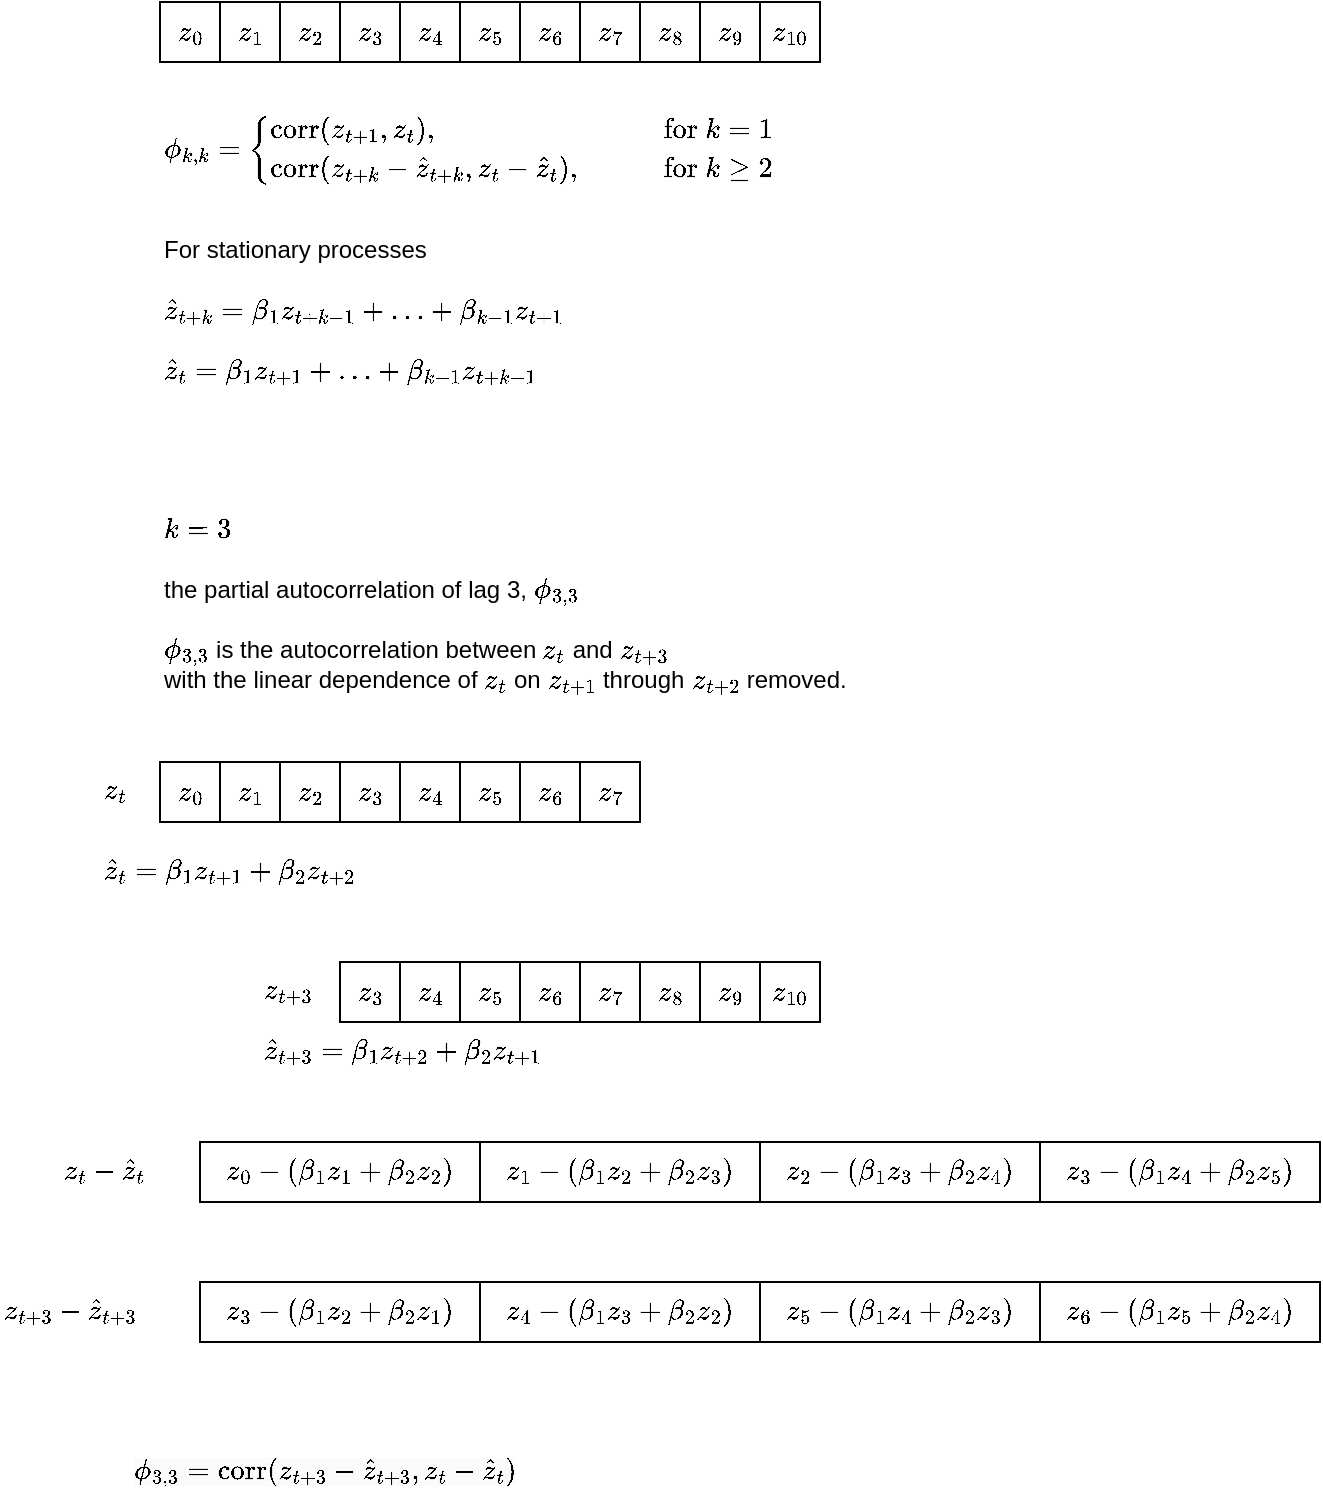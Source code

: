 <mxfile version="24.7.17">
  <diagram name="Page-1" id="JVgh-mQUHA_Rs3axe7Js">
    <mxGraphModel dx="2692" dy="1852" grid="1" gridSize="10" guides="1" tooltips="1" connect="1" arrows="1" fold="1" page="1" pageScale="1" pageWidth="827" pageHeight="1169" math="1" shadow="0">
      <root>
        <mxCell id="0" />
        <mxCell id="1" parent="0" />
        <mxCell id="Wx0MZx43W5k0n4hnPmrW-1" value="\(z_0\)" style="rounded=0;whiteSpace=wrap;html=1;" vertex="1" parent="1">
          <mxGeometry x="-760" y="-240" width="30" height="30" as="geometry" />
        </mxCell>
        <mxCell id="Wx0MZx43W5k0n4hnPmrW-2" value="\(z_1\)" style="rounded=0;whiteSpace=wrap;html=1;" vertex="1" parent="1">
          <mxGeometry x="-730" y="-240" width="30" height="30" as="geometry" />
        </mxCell>
        <mxCell id="Wx0MZx43W5k0n4hnPmrW-3" value="\(z_2\)" style="rounded=0;whiteSpace=wrap;html=1;" vertex="1" parent="1">
          <mxGeometry x="-700" y="-240" width="30" height="30" as="geometry" />
        </mxCell>
        <mxCell id="Wx0MZx43W5k0n4hnPmrW-4" value="\(z_3\)" style="rounded=0;whiteSpace=wrap;html=1;" vertex="1" parent="1">
          <mxGeometry x="-670" y="-240" width="30" height="30" as="geometry" />
        </mxCell>
        <mxCell id="Wx0MZx43W5k0n4hnPmrW-5" value="\(z_4\)" style="rounded=0;whiteSpace=wrap;html=1;" vertex="1" parent="1">
          <mxGeometry x="-640" y="-240" width="30" height="30" as="geometry" />
        </mxCell>
        <mxCell id="Wx0MZx43W5k0n4hnPmrW-6" value="\(z_5\)" style="rounded=0;whiteSpace=wrap;html=1;" vertex="1" parent="1">
          <mxGeometry x="-610" y="-240" width="30" height="30" as="geometry" />
        </mxCell>
        <mxCell id="Wx0MZx43W5k0n4hnPmrW-7" value="\(z_6\)" style="rounded=0;whiteSpace=wrap;html=1;" vertex="1" parent="1">
          <mxGeometry x="-580" y="-240" width="30" height="30" as="geometry" />
        </mxCell>
        <mxCell id="Wx0MZx43W5k0n4hnPmrW-8" value="\(z_7\)" style="rounded=0;whiteSpace=wrap;html=1;" vertex="1" parent="1">
          <mxGeometry x="-550" y="-240" width="30" height="30" as="geometry" />
        </mxCell>
        <mxCell id="Wx0MZx43W5k0n4hnPmrW-9" value="\(z_8\)" style="rounded=0;whiteSpace=wrap;html=1;" vertex="1" parent="1">
          <mxGeometry x="-520" y="-240" width="30" height="30" as="geometry" />
        </mxCell>
        <mxCell id="Wx0MZx43W5k0n4hnPmrW-10" value="\(z_9\)" style="rounded=0;whiteSpace=wrap;html=1;" vertex="1" parent="1">
          <mxGeometry x="-490" y="-240" width="30" height="30" as="geometry" />
        </mxCell>
        <mxCell id="Wx0MZx43W5k0n4hnPmrW-11" value="\(z_{10}\)" style="rounded=0;whiteSpace=wrap;html=1;" vertex="1" parent="1">
          <mxGeometry x="-460" y="-240" width="30" height="30" as="geometry" />
        </mxCell>
        <mxCell id="Wx0MZx43W5k0n4hnPmrW-13" value="\(&lt;br&gt;\begin{align*}&lt;br&gt;\phi_{k,k} = &lt;br&gt;&amp;nbsp; \left\{&lt;br&gt;&amp;nbsp; \begin{aligned}&lt;br&gt;&amp;nbsp; &amp;nbsp; &amp;nbsp;&amp;amp;\operatorname{corr}(z_{t+1}, z_t), \quad &amp;amp;\text{for } k=1 \\&lt;br&gt;&amp;nbsp; &amp;nbsp; &amp;nbsp;&amp;amp;\operatorname{corr}(z_{t+k} - \hat{z}_{t+k}, z_{t} - \hat{z}_t), \quad &amp;amp;\text{for } k \geq 2&lt;br&gt;&amp;nbsp; \end{aligned}&lt;br&gt;&amp;nbsp; \right.&lt;br&gt;\end{align*}\)" style="text;html=1;align=left;verticalAlign=top;rounded=0;" vertex="1" parent="1">
          <mxGeometry x="-760" y="-190" width="320" height="50" as="geometry" />
        </mxCell>
        <mxCell id="Wx0MZx43W5k0n4hnPmrW-14" value="\(k=3\)" style="text;html=1;align=left;verticalAlign=top;whiteSpace=wrap;rounded=0;" vertex="1" parent="1">
          <mxGeometry x="-760" y="10" width="30" height="30" as="geometry" />
        </mxCell>
        <mxCell id="Wx0MZx43W5k0n4hnPmrW-15" value="\(\phi_{3,3}\) is the autocorrelation between \(z_t\) and \(z_{t+3}\)&lt;br&gt;with the linear dependence of \(z_t\) on \(z_{t+1}\) through \(z_{t+2}\) removed.&lt;span style=&quot;background-color: initial;&quot;&gt;&amp;nbsp;&lt;/span&gt;" style="text;html=1;align=left;verticalAlign=top;rounded=0;" vertex="1" parent="1">
          <mxGeometry x="-760" y="70" width="250" height="30" as="geometry" />
        </mxCell>
        <mxCell id="Wx0MZx43W5k0n4hnPmrW-16" value="the partial autocorrelation of lag 3, \(\phi_{3, 3}\)" style="text;html=1;align=left;verticalAlign=top;rounded=0;" vertex="1" parent="1">
          <mxGeometry x="-760" y="40" width="220" height="20" as="geometry" />
        </mxCell>
        <mxCell id="Wx0MZx43W5k0n4hnPmrW-17" value="\(z_0\)" style="rounded=0;whiteSpace=wrap;html=1;" vertex="1" parent="1">
          <mxGeometry x="-760" y="140" width="30" height="30" as="geometry" />
        </mxCell>
        <mxCell id="Wx0MZx43W5k0n4hnPmrW-18" value="\(z_1\)" style="rounded=0;whiteSpace=wrap;html=1;" vertex="1" parent="1">
          <mxGeometry x="-730" y="140" width="30" height="30" as="geometry" />
        </mxCell>
        <mxCell id="Wx0MZx43W5k0n4hnPmrW-19" value="\(z_2\)" style="rounded=0;whiteSpace=wrap;html=1;" vertex="1" parent="1">
          <mxGeometry x="-700" y="140" width="30" height="30" as="geometry" />
        </mxCell>
        <mxCell id="Wx0MZx43W5k0n4hnPmrW-20" value="\(z_3\)" style="rounded=0;whiteSpace=wrap;html=1;" vertex="1" parent="1">
          <mxGeometry x="-670" y="140" width="30" height="30" as="geometry" />
        </mxCell>
        <mxCell id="Wx0MZx43W5k0n4hnPmrW-21" value="\(z_4\)" style="rounded=0;whiteSpace=wrap;html=1;" vertex="1" parent="1">
          <mxGeometry x="-640" y="140" width="30" height="30" as="geometry" />
        </mxCell>
        <mxCell id="Wx0MZx43W5k0n4hnPmrW-22" value="\(z_5\)" style="rounded=0;whiteSpace=wrap;html=1;" vertex="1" parent="1">
          <mxGeometry x="-610" y="140" width="30" height="30" as="geometry" />
        </mxCell>
        <mxCell id="Wx0MZx43W5k0n4hnPmrW-23" value="\(z_6\)" style="rounded=0;whiteSpace=wrap;html=1;" vertex="1" parent="1">
          <mxGeometry x="-580" y="140" width="30" height="30" as="geometry" />
        </mxCell>
        <mxCell id="Wx0MZx43W5k0n4hnPmrW-24" value="\(z_7\)" style="rounded=0;whiteSpace=wrap;html=1;" vertex="1" parent="1">
          <mxGeometry x="-550" y="140" width="30" height="30" as="geometry" />
        </mxCell>
        <mxCell id="Wx0MZx43W5k0n4hnPmrW-28" value="\(z_3\)" style="rounded=0;whiteSpace=wrap;html=1;" vertex="1" parent="1">
          <mxGeometry x="-670" y="240" width="30" height="30" as="geometry" />
        </mxCell>
        <mxCell id="Wx0MZx43W5k0n4hnPmrW-29" value="\(z_4\)" style="rounded=0;whiteSpace=wrap;html=1;" vertex="1" parent="1">
          <mxGeometry x="-640" y="240" width="30" height="30" as="geometry" />
        </mxCell>
        <mxCell id="Wx0MZx43W5k0n4hnPmrW-30" value="\(z_5\)" style="rounded=0;whiteSpace=wrap;html=1;" vertex="1" parent="1">
          <mxGeometry x="-610" y="240" width="30" height="30" as="geometry" />
        </mxCell>
        <mxCell id="Wx0MZx43W5k0n4hnPmrW-31" value="\(z_6\)" style="rounded=0;whiteSpace=wrap;html=1;" vertex="1" parent="1">
          <mxGeometry x="-580" y="240" width="30" height="30" as="geometry" />
        </mxCell>
        <mxCell id="Wx0MZx43W5k0n4hnPmrW-32" value="\(z_7\)" style="rounded=0;whiteSpace=wrap;html=1;" vertex="1" parent="1">
          <mxGeometry x="-550" y="240" width="30" height="30" as="geometry" />
        </mxCell>
        <mxCell id="Wx0MZx43W5k0n4hnPmrW-33" value="\(z_8\)" style="rounded=0;whiteSpace=wrap;html=1;" vertex="1" parent="1">
          <mxGeometry x="-520" y="240" width="30" height="30" as="geometry" />
        </mxCell>
        <mxCell id="Wx0MZx43W5k0n4hnPmrW-34" value="\(z_9\)" style="rounded=0;whiteSpace=wrap;html=1;" vertex="1" parent="1">
          <mxGeometry x="-490" y="240" width="30" height="30" as="geometry" />
        </mxCell>
        <mxCell id="Wx0MZx43W5k0n4hnPmrW-35" value="\(z_{10}\)" style="rounded=0;whiteSpace=wrap;html=1;" vertex="1" parent="1">
          <mxGeometry x="-460" y="240" width="30" height="30" as="geometry" />
        </mxCell>
        <mxCell id="Wx0MZx43W5k0n4hnPmrW-36" value="For stationary processes" style="text;html=1;align=left;verticalAlign=top;rounded=0;" vertex="1" parent="1">
          <mxGeometry x="-760" y="-130" width="220" height="20" as="geometry" />
        </mxCell>
        <mxCell id="Wx0MZx43W5k0n4hnPmrW-37" value="\(\hat{z}_{t+k} = \beta_1 z_{t+k-1} + \ldots + \beta_{k-1} z_{t+1}\)" style="text;html=1;align=left;verticalAlign=top;rounded=0;" vertex="1" parent="1">
          <mxGeometry x="-760" y="-100" width="220" height="20" as="geometry" />
        </mxCell>
        <mxCell id="Wx0MZx43W5k0n4hnPmrW-38" value="\(\hat{z}_{t} = \beta_1 z_{t+1} + \ldots + \beta_{k-1} z_{t+k-1}\)" style="text;html=1;align=left;verticalAlign=top;rounded=0;" vertex="1" parent="1">
          <mxGeometry x="-760" y="-70" width="220" height="20" as="geometry" />
        </mxCell>
        <mxCell id="Wx0MZx43W5k0n4hnPmrW-39" value="&lt;span style=&quot;color: rgb(0, 0, 0); font-family: Helvetica; font-size: 12px; font-style: normal; font-variant-ligatures: normal; font-variant-caps: normal; font-weight: 400; letter-spacing: normal; orphans: 2; text-align: left; text-indent: 0px; text-transform: none; widows: 2; word-spacing: 0px; -webkit-text-stroke-width: 0px; white-space: nowrap; background-color: rgb(251, 251, 251); text-decoration-thickness: initial; text-decoration-style: initial; text-decoration-color: initial; display: inline !important; float: none;&quot;&gt;\(\phi_{3,3} = \operatorname{corr}(z_{t+3} - \hat{z}_{t+3}, z_{t} - \hat{z}_t)\)&lt;/span&gt;" style="text;whiteSpace=wrap;html=1;" vertex="1" parent="1">
          <mxGeometry x="-775" y="480" width="240" height="30" as="geometry" />
        </mxCell>
        <mxCell id="Wx0MZx43W5k0n4hnPmrW-40" value="\(z_{t+3}\)" style="text;html=1;align=left;verticalAlign=top;whiteSpace=wrap;rounded=0;" vertex="1" parent="1">
          <mxGeometry x="-710" y="240" width="30" height="30" as="geometry" />
        </mxCell>
        <mxCell id="Wx0MZx43W5k0n4hnPmrW-41" value="\(z_{t}\)" style="text;html=1;align=left;verticalAlign=top;whiteSpace=wrap;rounded=0;" vertex="1" parent="1">
          <mxGeometry x="-790" y="140" width="20" height="30" as="geometry" />
        </mxCell>
        <mxCell id="Wx0MZx43W5k0n4hnPmrW-43" value="\(\hat{z}_{t} = \beta_1 z_{t+1} + \beta_{2} z_{t+2}\)" style="text;html=1;align=left;verticalAlign=top;rounded=0;" vertex="1" parent="1">
          <mxGeometry x="-790" y="180" width="140" height="20" as="geometry" />
        </mxCell>
        <mxCell id="Wx0MZx43W5k0n4hnPmrW-44" value="\(\hat{z}_{t+3} = \beta_1 z_{t+2} + \beta_{2} z_{t+1}\)" style="text;html=1;align=left;verticalAlign=top;rounded=0;" vertex="1" parent="1">
          <mxGeometry x="-710" y="270" width="220" height="20" as="geometry" />
        </mxCell>
        <mxCell id="Wx0MZx43W5k0n4hnPmrW-45" value="\(z_{t} - \hat{z}_t\)" style="text;html=1;align=left;verticalAlign=top;whiteSpace=wrap;rounded=0;" vertex="1" parent="1">
          <mxGeometry x="-810" y="330" width="20" height="30" as="geometry" />
        </mxCell>
        <mxCell id="Wx0MZx43W5k0n4hnPmrW-46" value="\(z_0 - (\beta_1 z_1 + \beta_2 z_{2})\)" style="rounded=0;whiteSpace=wrap;html=1;" vertex="1" parent="1">
          <mxGeometry x="-740" y="330" width="140" height="30" as="geometry" />
        </mxCell>
        <mxCell id="Wx0MZx43W5k0n4hnPmrW-54" value="\(z_1 - (\beta_1 z_2 + \beta_2 z_{3})\)" style="rounded=0;whiteSpace=wrap;html=1;" vertex="1" parent="1">
          <mxGeometry x="-600" y="330" width="140" height="30" as="geometry" />
        </mxCell>
        <mxCell id="Wx0MZx43W5k0n4hnPmrW-55" value="\(z_2 - (\beta_1 z_3 + \beta_2 z_{4})\)" style="rounded=0;whiteSpace=wrap;html=1;" vertex="1" parent="1">
          <mxGeometry x="-460" y="330" width="140" height="30" as="geometry" />
        </mxCell>
        <mxCell id="Wx0MZx43W5k0n4hnPmrW-56" value="\(z_3 - (\beta_1 z_4 + \beta_2 z_{5})\)" style="rounded=0;whiteSpace=wrap;html=1;" vertex="1" parent="1">
          <mxGeometry x="-320" y="330" width="140" height="30" as="geometry" />
        </mxCell>
        <mxCell id="Wx0MZx43W5k0n4hnPmrW-57" value="\(z_{t+3} - \hat{z}_{t+3}\)" style="text;html=1;align=left;verticalAlign=top;whiteSpace=wrap;rounded=0;" vertex="1" parent="1">
          <mxGeometry x="-840" y="400" width="20" height="30" as="geometry" />
        </mxCell>
        <mxCell id="Wx0MZx43W5k0n4hnPmrW-58" value="\(z_3 - (\beta_1 z_2 + \beta_2 z_{1})\)" style="rounded=0;whiteSpace=wrap;html=1;" vertex="1" parent="1">
          <mxGeometry x="-740" y="400" width="140" height="30" as="geometry" />
        </mxCell>
        <mxCell id="Wx0MZx43W5k0n4hnPmrW-59" value="\(z_4 - (\beta_1 z_3 + \beta_2 z_{2})\)" style="rounded=0;whiteSpace=wrap;html=1;" vertex="1" parent="1">
          <mxGeometry x="-600" y="400" width="140" height="30" as="geometry" />
        </mxCell>
        <mxCell id="Wx0MZx43W5k0n4hnPmrW-60" value="\(z_5 - (\beta_1 z_4 + \beta_2 z_{3})\)" style="rounded=0;whiteSpace=wrap;html=1;" vertex="1" parent="1">
          <mxGeometry x="-460" y="400" width="140" height="30" as="geometry" />
        </mxCell>
        <mxCell id="Wx0MZx43W5k0n4hnPmrW-61" value="\(z_6 - (\beta_1 z_5 + \beta_2 z_{4})\)" style="rounded=0;whiteSpace=wrap;html=1;" vertex="1" parent="1">
          <mxGeometry x="-320" y="400" width="140" height="30" as="geometry" />
        </mxCell>
      </root>
    </mxGraphModel>
  </diagram>
</mxfile>
